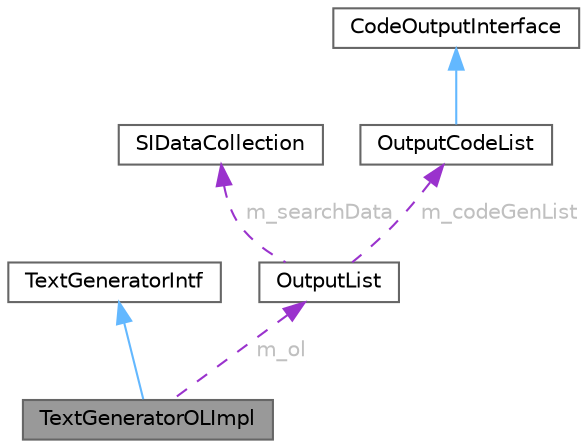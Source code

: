 digraph "TextGeneratorOLImpl"
{
 // INTERACTIVE_SVG=YES
 // LATEX_PDF_SIZE
  bgcolor="transparent";
  edge [fontname=Helvetica,fontsize=10,labelfontname=Helvetica,labelfontsize=10];
  node [fontname=Helvetica,fontsize=10,shape=box,height=0.2,width=0.4];
  Node1 [label="TextGeneratorOLImpl",height=0.2,width=0.4,color="gray40", fillcolor="grey60", style="filled", fontcolor="black",tooltip="Implements TextGeneratorIntf for an OutputDocInterface stream."];
  Node2 -> Node1 [dir="back",color="steelblue1",style="solid"];
  Node2 [label="TextGeneratorIntf",height=0.2,width=0.4,color="gray40", fillcolor="white", style="filled",URL="$d0/dcf/class_text_generator_intf.html",tooltip="Abstract interface for a hyperlinked text fragment."];
  Node3 -> Node1 [dir="back",color="darkorchid3",style="dashed",label=" m_ol",fontcolor="grey" ];
  Node3 [label="OutputList",height=0.2,width=0.4,color="gray40", fillcolor="white", style="filled",URL="$df/dc8/class_output_list.html",tooltip="Class representing a list of output generators that are written to in parallel."];
  Node4 -> Node3 [dir="back",color="darkorchid3",style="dashed",label=" m_searchData",fontcolor="grey" ];
  Node4 [label="SIDataCollection",height=0.2,width=0.4,color="gray40", fillcolor="white", style="filled",URL="$d2/dc1/class_s_i_data_collection.html",tooltip=" "];
  Node5 -> Node3 [dir="back",color="darkorchid3",style="dashed",label=" m_codeGenList",fontcolor="grey" ];
  Node5 [label="OutputCodeList",height=0.2,width=0.4,color="gray40", fillcolor="white", style="filled",URL="$db/d8e/class_output_code_list.html",tooltip=" "];
  Node6 -> Node5 [dir="back",color="steelblue1",style="solid"];
  Node6 [label="CodeOutputInterface",height=0.2,width=0.4,color="gray40", fillcolor="white", style="filled",URL="$d5/d9c/class_code_output_interface.html",tooltip="Output interface for code parser."];
}
